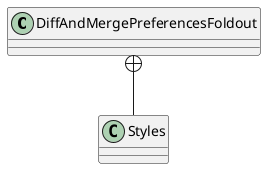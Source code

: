 @startuml
class DiffAndMergePreferencesFoldout {
}
class Styles {
}
DiffAndMergePreferencesFoldout +-- Styles
@enduml
